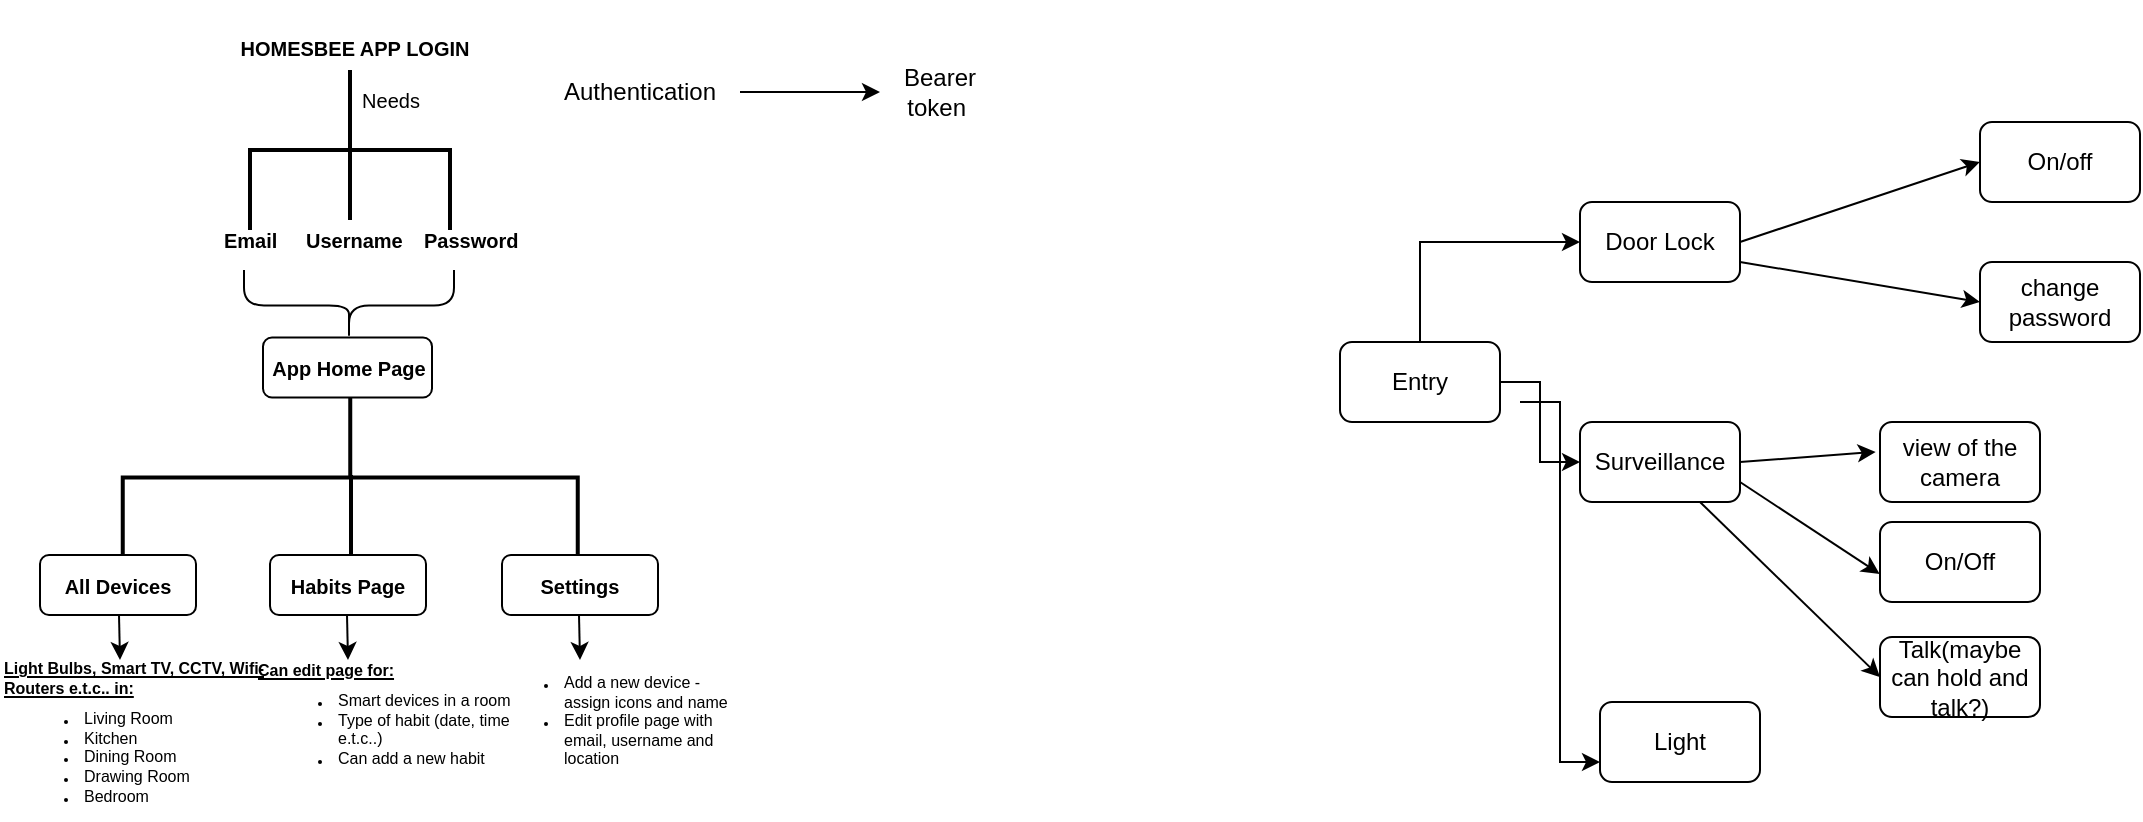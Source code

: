 <mxfile version="20.7.4" type="device" pages="6"><diagram id="3mv80EQl00sAcodZo6vH" name="Login"><mxGraphModel dx="1884" dy="477" grid="1" gridSize="10" guides="1" tooltips="1" connect="1" arrows="1" fold="1" page="1" pageScale="1" pageWidth="850" pageHeight="1100" math="0" shadow="0"><root><mxCell id="0"/><mxCell id="1" parent="0"/><mxCell id="cCjld8JplmnIxGQBMacj-6" value="Authentication" style="text;html=1;strokeColor=none;fillColor=none;align=center;verticalAlign=middle;whiteSpace=wrap;rounded=0;" parent="1" vertex="1"><mxGeometry x="-320" y="51" width="60" height="30" as="geometry"/></mxCell><mxCell id="cCjld8JplmnIxGQBMacj-7" value="Bearer token&amp;nbsp;" style="text;html=1;strokeColor=none;fillColor=none;align=center;verticalAlign=middle;whiteSpace=wrap;rounded=0;" parent="1" vertex="1"><mxGeometry x="-170" y="51" width="60" height="30" as="geometry"/></mxCell><mxCell id="cCjld8JplmnIxGQBMacj-8" value="" style="endArrow=classic;html=1;rounded=0;entryX=0;entryY=0.5;entryDx=0;entryDy=0;" parent="1" target="cCjld8JplmnIxGQBMacj-7" edge="1"><mxGeometry width="50" height="50" relative="1" as="geometry"><mxPoint x="-240" y="66" as="sourcePoint"/><mxPoint x="-80" y="91" as="targetPoint"/></mxGeometry></mxCell><mxCell id="-da7ZsFxs5v9xKD7kf1S-5" value="" style="strokeWidth=2;html=1;shape=mxgraph.flowchart.annotation_2;align=left;labelPosition=right;pointerEvents=1;rotation=90;" parent="1" vertex="1"><mxGeometry x="-478" y="145" width="86.25" height="227.5" as="geometry"/></mxCell><mxCell id="-da7ZsFxs5v9xKD7kf1S-57" value="" style="edgeStyle=orthogonalEdgeStyle;rounded=0;orthogonalLoop=1;jettySize=auto;html=1;" parent="1" source="-da7ZsFxs5v9xKD7kf1S-55" target="-da7ZsFxs5v9xKD7kf1S-56" edge="1"><mxGeometry relative="1" as="geometry"><Array as="points"><mxPoint x="100" y="141"/></Array></mxGeometry></mxCell><mxCell id="-da7ZsFxs5v9xKD7kf1S-65" value="" style="edgeStyle=orthogonalEdgeStyle;rounded=0;orthogonalLoop=1;jettySize=auto;html=1;" parent="1" source="-da7ZsFxs5v9xKD7kf1S-55" target="-da7ZsFxs5v9xKD7kf1S-64" edge="1"><mxGeometry relative="1" as="geometry"/></mxCell><mxCell id="-da7ZsFxs5v9xKD7kf1S-55" value="Entry" style="rounded=1;whiteSpace=wrap;html=1;" parent="1" vertex="1"><mxGeometry x="60" y="191" width="80" height="40" as="geometry"/></mxCell><mxCell id="-da7ZsFxs5v9xKD7kf1S-56" value="Door Lock" style="rounded=1;whiteSpace=wrap;html=1;" parent="1" vertex="1"><mxGeometry x="180" y="121" width="80" height="40" as="geometry"/></mxCell><mxCell id="-da7ZsFxs5v9xKD7kf1S-63" value="" style="rounded=0;orthogonalLoop=1;jettySize=auto;html=1;exitX=1;exitY=0.5;exitDx=0;exitDy=0;" parent="1" source="-da7ZsFxs5v9xKD7kf1S-56" edge="1"><mxGeometry relative="1" as="geometry"><mxPoint x="300" y="151.0" as="sourcePoint"/><mxPoint x="380" y="100.966" as="targetPoint"/></mxGeometry></mxCell><mxCell id="-da7ZsFxs5v9xKD7kf1S-64" value="Surveillance" style="rounded=1;whiteSpace=wrap;html=1;" parent="1" vertex="1"><mxGeometry x="180" y="231" width="80" height="40" as="geometry"/></mxCell><mxCell id="-da7ZsFxs5v9xKD7kf1S-66" value="On/off" style="rounded=1;whiteSpace=wrap;html=1;" parent="1" vertex="1"><mxGeometry x="380" y="81" width="80" height="40" as="geometry"/></mxCell><mxCell id="-da7ZsFxs5v9xKD7kf1S-73" value="change password" style="rounded=1;whiteSpace=wrap;html=1;" parent="1" vertex="1"><mxGeometry x="380" y="151" width="80" height="40" as="geometry"/></mxCell><mxCell id="-da7ZsFxs5v9xKD7kf1S-76" value="" style="rounded=0;orthogonalLoop=1;jettySize=auto;html=1;exitX=1;exitY=0.75;exitDx=0;exitDy=0;entryX=0;entryY=0.5;entryDx=0;entryDy=0;" parent="1" source="-da7ZsFxs5v9xKD7kf1S-56" target="-da7ZsFxs5v9xKD7kf1S-73" edge="1"><mxGeometry relative="1" as="geometry"><mxPoint x="260" y="197.58" as="sourcePoint"/><mxPoint x="381.52" y="204.42" as="targetPoint"/></mxGeometry></mxCell><mxCell id="-da7ZsFxs5v9xKD7kf1S-77" value="view of the camera" style="rounded=1;whiteSpace=wrap;html=1;" parent="1" vertex="1"><mxGeometry x="330" y="231" width="80" height="40" as="geometry"/></mxCell><mxCell id="-da7ZsFxs5v9xKD7kf1S-78" value="" style="rounded=0;orthogonalLoop=1;jettySize=auto;html=1;exitX=1;exitY=0.5;exitDx=0;exitDy=0;entryX=-0.027;entryY=0.374;entryDx=0;entryDy=0;entryPerimeter=0;" parent="1" source="-da7ZsFxs5v9xKD7kf1S-64" target="-da7ZsFxs5v9xKD7kf1S-77" edge="1"><mxGeometry relative="1" as="geometry"><mxPoint x="270" y="151" as="sourcePoint"/><mxPoint x="390" y="110.966" as="targetPoint"/></mxGeometry></mxCell><mxCell id="-da7ZsFxs5v9xKD7kf1S-79" value="On/Off" style="rounded=1;whiteSpace=wrap;html=1;" parent="1" vertex="1"><mxGeometry x="330" y="281" width="80" height="40" as="geometry"/></mxCell><mxCell id="-da7ZsFxs5v9xKD7kf1S-81" value="Talk(maybe can hold and talk?)" style="rounded=1;whiteSpace=wrap;html=1;" parent="1" vertex="1"><mxGeometry x="330" y="338.5" width="80" height="40" as="geometry"/></mxCell><mxCell id="-da7ZsFxs5v9xKD7kf1S-82" value="" style="rounded=0;orthogonalLoop=1;jettySize=auto;html=1;exitX=1;exitY=0.75;exitDx=0;exitDy=0;entryX=-0.002;entryY=0.649;entryDx=0;entryDy=0;entryPerimeter=0;" parent="1" source="-da7ZsFxs5v9xKD7kf1S-64" target="-da7ZsFxs5v9xKD7kf1S-79" edge="1"><mxGeometry relative="1" as="geometry"><mxPoint x="270" y="261" as="sourcePoint"/><mxPoint x="337.84" y="255.96" as="targetPoint"/></mxGeometry></mxCell><mxCell id="-da7ZsFxs5v9xKD7kf1S-84" value="" style="rounded=0;orthogonalLoop=1;jettySize=auto;html=1;exitX=0.75;exitY=1;exitDx=0;exitDy=0;entryX=0;entryY=0.5;entryDx=0;entryDy=0;" parent="1" source="-da7ZsFxs5v9xKD7kf1S-64" target="-da7ZsFxs5v9xKD7kf1S-81" edge="1"><mxGeometry relative="1" as="geometry"><mxPoint x="280" y="281" as="sourcePoint"/><mxPoint x="310" y="311" as="targetPoint"/></mxGeometry></mxCell><mxCell id="-da7ZsFxs5v9xKD7kf1S-87" value="Light" style="rounded=1;whiteSpace=wrap;html=1;" parent="1" vertex="1"><mxGeometry x="190" y="371" width="80" height="40" as="geometry"/></mxCell><mxCell id="-da7ZsFxs5v9xKD7kf1S-88" value="" style="edgeStyle=orthogonalEdgeStyle;rounded=0;orthogonalLoop=1;jettySize=auto;html=1;entryX=0;entryY=0.75;entryDx=0;entryDy=0;" parent="1" target="-da7ZsFxs5v9xKD7kf1S-87" edge="1"><mxGeometry relative="1" as="geometry"><mxPoint x="150" y="221" as="sourcePoint"/><mxPoint x="190" y="261" as="targetPoint"/><Array as="points"><mxPoint x="170" y="221"/><mxPoint x="170" y="401"/></Array></mxGeometry></mxCell><mxCell id="kBhLblVfot4ydLFPAJ-i-5" value="" style="strokeWidth=2;html=1;shape=mxgraph.flowchart.annotation_2;align=left;labelPosition=right;pointerEvents=1;rotation=90;" parent="1" vertex="1"><mxGeometry x="-475" y="45" width="80" height="100" as="geometry"/></mxCell><mxCell id="kBhLblVfot4ydLFPAJ-i-6" value="&lt;font style=&quot;font-size: 10px;&quot;&gt;HOMESBEE APP LOGIN&lt;/font&gt;" style="text;strokeColor=none;fillColor=none;html=1;fontSize=24;fontStyle=1;verticalAlign=middle;align=center;" parent="1" vertex="1"><mxGeometry x="-483" y="20" width="100" height="40" as="geometry"/></mxCell><mxCell id="kBhLblVfot4ydLFPAJ-i-8" value="&lt;font style=&quot;font-size: 10px; font-weight: normal;&quot;&gt;Needs&lt;/font&gt;" style="text;strokeColor=none;fillColor=none;html=1;fontSize=24;fontStyle=1;verticalAlign=middle;align=center;" parent="1" vertex="1"><mxGeometry x="-465" y="46" width="100" height="40" as="geometry"/></mxCell><mxCell id="kBhLblVfot4ydLFPAJ-i-9" value="&lt;div&gt;&lt;b&gt;Email&lt;/b&gt;&lt;/div&gt;" style="text;strokeColor=none;fillColor=none;html=1;whiteSpace=wrap;verticalAlign=middle;overflow=hidden;fontSize=10;" parent="1" vertex="1"><mxGeometry x="-500" y="100" width="100" height="80" as="geometry"/></mxCell><mxCell id="kBhLblVfot4ydLFPAJ-i-10" value="&lt;div&gt;&lt;b&gt;Username&lt;/b&gt;&lt;/div&gt;" style="text;strokeColor=none;fillColor=none;html=1;whiteSpace=wrap;verticalAlign=middle;overflow=hidden;fontSize=10;" parent="1" vertex="1"><mxGeometry x="-459" y="100" width="100" height="80" as="geometry"/></mxCell><mxCell id="kBhLblVfot4ydLFPAJ-i-11" value="&lt;div&gt;&lt;b&gt;Password&lt;/b&gt;&lt;/div&gt;" style="text;strokeColor=none;fillColor=none;html=1;whiteSpace=wrap;verticalAlign=middle;overflow=hidden;fontSize=10;" parent="1" vertex="1"><mxGeometry x="-400" y="100" width="100" height="80" as="geometry"/></mxCell><mxCell id="jF7kNn7K8p7Rqj5V18xn-14" value="" style="line;strokeWidth=2;direction=south;html=1;fontSize=10;" parent="1" vertex="1"><mxGeometry x="-440" y="90" width="10" height="40" as="geometry"/></mxCell><mxCell id="jF7kNn7K8p7Rqj5V18xn-16" value="" style="shape=curlyBracket;whiteSpace=wrap;html=1;rounded=1;flipH=1;labelPosition=right;verticalLabelPosition=middle;align=left;verticalAlign=middle;fontSize=10;rotation=90;" parent="1" vertex="1"><mxGeometry x="-453.25" y="120.25" width="35.5" height="105" as="geometry"/></mxCell><mxCell id="jF7kNn7K8p7Rqj5V18xn-18" value="&lt;font style=&quot;font-size: 10px;&quot;&gt;&lt;b&gt;App Home Page&lt;/b&gt;&lt;/font&gt;" style="rounded=1;whiteSpace=wrap;html=1;" parent="1" vertex="1"><mxGeometry x="-478.5" y="188.75" width="84.5" height="30" as="geometry"/></mxCell><mxCell id="jF7kNn7K8p7Rqj5V18xn-64" value="&lt;font style=&quot;font-size: 10px;&quot;&gt;&lt;b&gt;Settings&lt;/b&gt;&lt;/font&gt;" style="rounded=1;whiteSpace=wrap;html=1;" parent="1" vertex="1"><mxGeometry x="-359" y="297.5" width="78" height="30" as="geometry"/></mxCell><mxCell id="jF7kNn7K8p7Rqj5V18xn-65" value="&lt;font style=&quot;font-size: 10px;&quot;&gt;&lt;b&gt;Habits Page&lt;/b&gt;&lt;/font&gt;" style="rounded=1;whiteSpace=wrap;html=1;" parent="1" vertex="1"><mxGeometry x="-475" y="297.5" width="78" height="30" as="geometry"/></mxCell><mxCell id="jF7kNn7K8p7Rqj5V18xn-66" value="&lt;font style=&quot;font-size: 10px;&quot;&gt;&lt;b&gt;All Devices&lt;/b&gt;&lt;/font&gt;" style="rounded=1;whiteSpace=wrap;html=1;" parent="1" vertex="1"><mxGeometry x="-590" y="297.5" width="78" height="30" as="geometry"/></mxCell><mxCell id="jF7kNn7K8p7Rqj5V18xn-67" value="" style="line;strokeWidth=2;direction=south;html=1;fontSize=10;" parent="1" vertex="1"><mxGeometry x="-439.5" y="257.5" width="10" height="40" as="geometry"/></mxCell><mxCell id="jF7kNn7K8p7Rqj5V18xn-81" value="" style="endArrow=classic;html=1;rounded=0;fontSize=10;" parent="1" edge="1"><mxGeometry width="50" height="50" relative="1" as="geometry"><mxPoint x="-550.5" y="327.5" as="sourcePoint"/><mxPoint x="-550" y="350" as="targetPoint"/></mxGeometry></mxCell><mxCell id="jF7kNn7K8p7Rqj5V18xn-97" value="&lt;div&gt;&lt;b&gt;&lt;u&gt;&lt;font style=&quot;font-size: 8px;&quot;&gt;Light Bulbs, Smart TV, CCTV, Wifi-Routers e.t.c.. in:&lt;/font&gt;&lt;/u&gt;&lt;/b&gt;&lt;/div&gt;&lt;ul&gt;&lt;li&gt;&lt;font style=&quot;font-size: 8px;&quot;&gt;Living Room&lt;/font&gt;&lt;/li&gt;&lt;li&gt;&lt;font style=&quot;font-size: 8px;&quot;&gt;Kitchen&lt;/font&gt;&lt;/li&gt;&lt;li&gt;&lt;span style=&quot;font-size: 8px;&quot;&gt;Dining Room&lt;/span&gt;&lt;/li&gt;&lt;li&gt;&lt;span style=&quot;font-size: 8px;&quot;&gt;Drawing Room&lt;/span&gt;&lt;/li&gt;&lt;li&gt;&lt;font style=&quot;font-size: 8px;&quot;&gt;Bedroom&lt;/font&gt;&lt;/li&gt;&lt;/ul&gt;" style="text;strokeColor=none;fillColor=none;html=1;whiteSpace=wrap;verticalAlign=middle;overflow=hidden;fontSize=6;" parent="1" vertex="1"><mxGeometry x="-610" y="347.5" width="132" height="82.5" as="geometry"/></mxCell><mxCell id="jF7kNn7K8p7Rqj5V18xn-98" value="&lt;div&gt;&lt;br&gt;&lt;/div&gt;&lt;ul&gt;&lt;li&gt;&lt;span style=&quot;font-size: 8px;&quot;&gt;Add a new device - assign icons and name&lt;/span&gt;&lt;/li&gt;&lt;li&gt;&lt;span style=&quot;font-size: 8px;&quot;&gt;Edit profile page with email, username and location&lt;/span&gt;&lt;/li&gt;&lt;/ul&gt;" style="text;strokeColor=none;fillColor=none;html=1;whiteSpace=wrap;verticalAlign=middle;overflow=hidden;fontSize=6;" parent="1" vertex="1"><mxGeometry x="-370" y="335.5" width="132" height="82.5" as="geometry"/></mxCell><mxCell id="jF7kNn7K8p7Rqj5V18xn-99" value="&lt;div&gt;&lt;b&gt;&lt;u&gt;&lt;font style=&quot;font-size: 8px;&quot;&gt;Can edit page for:&lt;/font&gt;&lt;/u&gt;&lt;/b&gt;&lt;/div&gt;&lt;ul&gt;&lt;li&gt;&lt;span style=&quot;font-size: 8px;&quot;&gt;Smart devices in a room&lt;/span&gt;&lt;/li&gt;&lt;li&gt;&lt;span style=&quot;font-size: 8px;&quot;&gt;Type of habit (date, time e.t.c..)&lt;/span&gt;&lt;/li&gt;&lt;li&gt;&lt;span style=&quot;font-size: 8px;&quot;&gt;Can add a new habit&lt;/span&gt;&lt;/li&gt;&lt;/ul&gt;" style="text;strokeColor=none;fillColor=none;html=1;whiteSpace=wrap;verticalAlign=middle;overflow=hidden;fontSize=6;" parent="1" vertex="1"><mxGeometry x="-483" y="338.5" width="132" height="82.5" as="geometry"/></mxCell><mxCell id="jF7kNn7K8p7Rqj5V18xn-100" value="" style="endArrow=classic;html=1;rounded=0;fontSize=10;" parent="1" edge="1"><mxGeometry width="50" height="50" relative="1" as="geometry"><mxPoint x="-436.5" y="327.5" as="sourcePoint"/><mxPoint x="-436" y="350" as="targetPoint"/></mxGeometry></mxCell><mxCell id="jF7kNn7K8p7Rqj5V18xn-101" value="" style="endArrow=classic;html=1;rounded=0;fontSize=10;" parent="1" edge="1"><mxGeometry width="50" height="50" relative="1" as="geometry"><mxPoint x="-320.5" y="327.5" as="sourcePoint"/><mxPoint x="-320" y="350" as="targetPoint"/></mxGeometry></mxCell></root></mxGraphModel></diagram><diagram id="46CBL1KGmb8bE6vD-dWs" name="Register"><mxGraphModel dx="1034" dy="477" grid="1" gridSize="10" guides="1" tooltips="1" connect="1" arrows="1" fold="1" page="1" pageScale="1" pageWidth="850" pageHeight="1100" math="0" shadow="0"><root><mxCell id="0"/><mxCell id="1" parent="0"/><mxCell id="TM9Xux-Un_ZOhi_QmP9v-1" value="Register" style="rounded=1;whiteSpace=wrap;html=1;" parent="1" vertex="1"><mxGeometry x="120" y="110" width="120" height="60" as="geometry"/></mxCell><mxCell id="TM9Xux-Un_ZOhi_QmP9v-2" value="" style="endArrow=classic;html=1;rounded=0;exitX=1;exitY=0.5;exitDx=0;exitDy=0;" parent="1" source="TM9Xux-Un_ZOhi_QmP9v-1" edge="1"><mxGeometry width="50" height="50" relative="1" as="geometry"><mxPoint x="380" y="260" as="sourcePoint"/><mxPoint x="360" y="140" as="targetPoint"/></mxGeometry></mxCell><mxCell id="TM9Xux-Un_ZOhi_QmP9v-3" value="Update User collections" style="rounded=1;whiteSpace=wrap;html=1;" parent="1" vertex="1"><mxGeometry x="365" y="110" width="120" height="60" as="geometry"/></mxCell><mxCell id="TM9Xux-Un_ZOhi_QmP9v-4" value="" style="endArrow=classic;html=1;rounded=0;exitX=0.5;exitY=1;exitDx=0;exitDy=0;" parent="1" source="TM9Xux-Un_ZOhi_QmP9v-3" edge="1"><mxGeometry width="50" height="50" relative="1" as="geometry"><mxPoint x="380" y="250" as="sourcePoint"/><mxPoint x="425" y="240" as="targetPoint"/></mxGeometry></mxCell><mxCell id="TM9Xux-Un_ZOhi_QmP9v-5" value="Username,UserID,&lt;br&gt;password (Encrypt using md5)" style="rounded=1;whiteSpace=wrap;html=1;" parent="1" vertex="1"><mxGeometry x="365" y="240" width="120" height="60" as="geometry"/></mxCell><mxCell id="TM9Xux-Un_ZOhi_QmP9v-6" value="" style="endArrow=classic;startArrow=classic;html=1;rounded=0;exitX=1;exitY=0.5;exitDx=0;exitDy=0;entryX=0;entryY=0.5;entryDx=0;entryDy=0;" parent="1" source="TM9Xux-Un_ZOhi_QmP9v-5" target="TM9Xux-Un_ZOhi_QmP9v-7" edge="1"><mxGeometry width="50" height="50" relative="1" as="geometry"><mxPoint x="380" y="230" as="sourcePoint"/><mxPoint x="640" y="270" as="targetPoint"/><Array as="points"><mxPoint x="590" y="270"/></Array></mxGeometry></mxCell><mxCell id="TM9Xux-Un_ZOhi_QmP9v-7" value="Item collection:&lt;br&gt;Device&amp;nbsp;&lt;br&gt;Settings etc." style="rounded=1;whiteSpace=wrap;html=1;" parent="1" vertex="1"><mxGeometry x="600" y="240" width="120" height="60" as="geometry"/></mxCell></root></mxGraphModel></diagram><diagram id="nyY_WeVpH4GF13adLd8i" name="Add Device "><mxGraphModel dx="1034" dy="477" grid="1" gridSize="10" guides="1" tooltips="1" connect="1" arrows="1" fold="1" page="1" pageScale="1" pageWidth="850" pageHeight="1100" math="0" shadow="0"><root><mxCell id="0"/><mxCell id="1" parent="0"/><mxCell id="8jBYcOZh3GjobV9x6i11-1" value="" style="rounded=1;whiteSpace=wrap;html=1;" parent="1" vertex="1"><mxGeometry x="130" y="60" width="120" height="60" as="geometry"/></mxCell><mxCell id="8jBYcOZh3GjobV9x6i11-2" value="" style="endArrow=classic;startArrow=classic;html=1;rounded=0;exitX=1;exitY=0.5;exitDx=0;exitDy=0;" parent="1" source="8jBYcOZh3GjobV9x6i11-1" edge="1"><mxGeometry width="50" height="50" relative="1" as="geometry"><mxPoint x="380" y="260" as="sourcePoint"/><mxPoint x="360" y="90" as="targetPoint"/></mxGeometry></mxCell><mxCell id="8jBYcOZh3GjobV9x6i11-3" value="&lt;b&gt;Modify Device In List&lt;/b&gt;" style="rounded=1;whiteSpace=wrap;html=1;" parent="1" vertex="1"><mxGeometry x="360" y="60" width="130" height="60" as="geometry"/></mxCell><mxCell id="8jBYcOZh3GjobV9x6i11-4" value="&lt;font style=&quot;font-size: 10px;&quot;&gt;&lt;b&gt;&lt;u&gt;Append:&lt;/u&gt;&lt;/b&gt;&lt;br&gt;1. Device ID&lt;br&gt;2. Device Name&amp;nbsp;&lt;/font&gt;" style="rounded=1;whiteSpace=wrap;html=1;" parent="1" vertex="1"><mxGeometry x="285" y="239" width="90" height="41" as="geometry"/></mxCell><mxCell id="KI50vX7O8-PqEEduqgyg-1" value="&lt;ul&gt;&lt;li&gt;Username&lt;/li&gt;&lt;li&gt;Password&lt;/li&gt;&lt;li&gt;Email&lt;/li&gt;&lt;li&gt;Location&lt;/li&gt;&lt;/ul&gt;" style="text;strokeColor=none;fillColor=none;html=1;whiteSpace=wrap;verticalAlign=middle;overflow=hidden;" vertex="1" parent="1"><mxGeometry x="130" y="48" width="100" height="80" as="geometry"/></mxCell><mxCell id="tdTJQ66IohtOgIP1DF1Q-1" value="&lt;font style=&quot;&quot;&gt;&lt;font style=&quot;font-size: 12px;&quot;&gt;App Login&lt;/font&gt;&lt;br&gt;&lt;/font&gt;" style="text;strokeColor=none;fillColor=none;html=1;fontSize=24;fontStyle=1;verticalAlign=middle;align=center;" vertex="1" parent="1"><mxGeometry x="16" y="63" width="70" height="40" as="geometry"/></mxCell><mxCell id="tdTJQ66IohtOgIP1DF1Q-4" value="" style="shape=flexArrow;endArrow=classic;html=1;rounded=0;fontSize=12;" edge="1" parent="1"><mxGeometry width="50" height="50" relative="1" as="geometry"><mxPoint x="93" y="89" as="sourcePoint"/><mxPoint x="123" y="89" as="targetPoint"/></mxGeometry></mxCell><mxCell id="MUOtgEjRd0gHPra5MD1C-1" value="" style="strokeWidth=2;html=1;shape=mxgraph.flowchart.annotation_2;align=left;labelPosition=right;pointerEvents=1;fontSize=12;rotation=90;" vertex="1" parent="1"><mxGeometry x="402" y="48" width="50" height="191" as="geometry"/></mxCell><mxCell id="MUOtgEjRd0gHPra5MD1C-2" value="Add Device" style="rounded=1;whiteSpace=wrap;html=1;" vertex="1" parent="1"><mxGeometry x="300" y="170" width="60" height="30" as="geometry"/></mxCell><mxCell id="MUOtgEjRd0gHPra5MD1C-4" value="Delete Device" style="rounded=1;whiteSpace=wrap;html=1;" vertex="1" parent="1"><mxGeometry x="492" y="170" width="60" height="30" as="geometry"/></mxCell><mxCell id="MUOtgEjRd0gHPra5MD1C-10" value="Edit Location" style="rounded=1;whiteSpace=wrap;html=1;" vertex="1" parent="1"><mxGeometry x="398" y="170" width="60" height="30" as="geometry"/></mxCell><mxCell id="MUOtgEjRd0gHPra5MD1C-12" value="" style="line;strokeWidth=2;direction=south;html=1;fontSize=12;" vertex="1" parent="1"><mxGeometry x="422" y="141" width="10" height="29" as="geometry"/></mxCell><mxCell id="MUOtgEjRd0gHPra5MD1C-13" value="&lt;font style=&quot;font-size: 10px;&quot;&gt;&lt;b&gt;&lt;u&gt;Append:&lt;/u&gt;&lt;/b&gt;&lt;br&gt;1. Device ID&lt;br&gt;2. Device Name&amp;nbsp;&lt;/font&gt;" style="rounded=1;whiteSpace=wrap;html=1;" vertex="1" parent="1"><mxGeometry x="383" y="240" width="90" height="40" as="geometry"/></mxCell><mxCell id="MUOtgEjRd0gHPra5MD1C-14" value="&lt;font style=&quot;font-size: 10px;&quot;&gt;&lt;b&gt;&lt;u&gt;Pop:&lt;/u&gt;&lt;/b&gt;&lt;br&gt;1. Device ID&lt;br&gt;2. Device Name&amp;nbsp;&lt;/font&gt;" style="rounded=1;whiteSpace=wrap;html=1;" vertex="1" parent="1"><mxGeometry x="480" y="240" width="90" height="40" as="geometry"/></mxCell><mxCell id="MUOtgEjRd0gHPra5MD1C-16" value="" style="endArrow=classic;html=1;rounded=0;fontSize=10;" edge="1" parent="1"><mxGeometry width="50" height="50" relative="1" as="geometry"><mxPoint x="329.5" y="200" as="sourcePoint"/><mxPoint x="329.5" y="240" as="targetPoint"/></mxGeometry></mxCell><mxCell id="MUOtgEjRd0gHPra5MD1C-18" value="" style="endArrow=classic;html=1;rounded=0;fontSize=10;" edge="1" parent="1"><mxGeometry width="50" height="50" relative="1" as="geometry"><mxPoint x="521.5" y="200" as="sourcePoint"/><mxPoint x="521.5" y="240" as="targetPoint"/></mxGeometry></mxCell><mxCell id="MUOtgEjRd0gHPra5MD1C-19" value="" style="endArrow=classic;html=1;rounded=0;fontSize=10;" edge="1" parent="1"><mxGeometry x="-1" y="61" width="50" height="50" relative="1" as="geometry"><mxPoint x="426.5" y="200" as="sourcePoint"/><mxPoint x="426.5" y="240" as="targetPoint"/><mxPoint as="offset"/></mxGeometry></mxCell></root></mxGraphModel></diagram><diagram id="akD-Y975QcjvEcz7ujyq" name="Collection"><mxGraphModel dx="1034" dy="477" grid="1" gridSize="10" guides="1" tooltips="1" connect="1" arrows="1" fold="1" page="1" pageScale="1" pageWidth="850" pageHeight="1100" math="0" shadow="0"><root><mxCell id="0"/><mxCell id="1" parent="0"/><mxCell id="2pjyIbT8KxQsNtEH28X0-1" value="Username" style="rounded=1;whiteSpace=wrap;html=1;" parent="1" vertex="1"><mxGeometry x="80" y="120" width="120" height="60" as="geometry"/></mxCell><mxCell id="2pjyIbT8KxQsNtEH28X0-2" value="" style="endArrow=classic;html=1;rounded=0;exitX=1;exitY=0.5;exitDx=0;exitDy=0;entryX=0;entryY=0.5;entryDx=0;entryDy=0;" parent="1" source="2pjyIbT8KxQsNtEH28X0-1" target="2pjyIbT8KxQsNtEH28X0-3" edge="1"><mxGeometry width="50" height="50" relative="1" as="geometry"><mxPoint x="380" y="270" as="sourcePoint"/><mxPoint x="280" y="150" as="targetPoint"/></mxGeometry></mxCell><mxCell id="2pjyIbT8KxQsNtEH28X0-3" value="Password" style="rounded=1;whiteSpace=wrap;html=1;" parent="1" vertex="1"><mxGeometry x="260" y="120" width="120" height="60" as="geometry"/></mxCell><mxCell id="2pjyIbT8KxQsNtEH28X0-4" value="" style="endArrow=classic;html=1;rounded=0;exitX=1;exitY=0.5;exitDx=0;exitDy=0;" parent="1" source="2pjyIbT8KxQsNtEH28X0-3" edge="1"><mxGeometry width="50" height="50" relative="1" as="geometry"><mxPoint x="380" y="270" as="sourcePoint"/><mxPoint x="480" y="150" as="targetPoint"/></mxGeometry></mxCell><mxCell id="2pjyIbT8KxQsNtEH28X0-5" value="Bearer token" style="rounded=1;whiteSpace=wrap;html=1;" parent="1" vertex="1"><mxGeometry x="480" y="120" width="120" height="60" as="geometry"/></mxCell><mxCell id="2pjyIbT8KxQsNtEH28X0-6" value="Bearer token" style="rounded=1;whiteSpace=wrap;html=1;" parent="1" vertex="1"><mxGeometry x="80" y="240" width="120" height="60" as="geometry"/></mxCell><mxCell id="2pjyIbT8KxQsNtEH28X0-7" value="Username" style="rounded=1;whiteSpace=wrap;html=1;" parent="1" vertex="1"><mxGeometry x="260" y="240" width="120" height="60" as="geometry"/></mxCell><mxCell id="2pjyIbT8KxQsNtEH28X0-8" value="" style="endArrow=classic;startArrow=classic;html=1;rounded=0;exitX=1;exitY=0.5;exitDx=0;exitDy=0;entryX=0;entryY=0.5;entryDx=0;entryDy=0;" parent="1" source="2pjyIbT8KxQsNtEH28X0-6" target="2pjyIbT8KxQsNtEH28X0-7" edge="1"><mxGeometry width="50" height="50" relative="1" as="geometry"><mxPoint x="380" y="270" as="sourcePoint"/><mxPoint x="430" y="220" as="targetPoint"/></mxGeometry></mxCell><mxCell id="2pjyIbT8KxQsNtEH28X0-9" value="" style="endArrow=classic;startArrow=classic;html=1;rounded=0;" parent="1" target="2pjyIbT8KxQsNtEH28X0-10" edge="1"><mxGeometry width="50" height="50" relative="1" as="geometry"><mxPoint x="380" y="270" as="sourcePoint"/><mxPoint x="430" y="220" as="targetPoint"/></mxGeometry></mxCell><mxCell id="2pjyIbT8KxQsNtEH28X0-10" value="Device collection" style="rounded=1;whiteSpace=wrap;html=1;" parent="1" vertex="1"><mxGeometry x="470" y="240" width="120" height="60" as="geometry"/></mxCell><mxCell id="2pjyIbT8KxQsNtEH28X0-11" value="Device collection" style="rounded=1;whiteSpace=wrap;html=1;" parent="1" vertex="1"><mxGeometry x="80" y="340" width="120" height="60" as="geometry"/></mxCell><mxCell id="2pjyIbT8KxQsNtEH28X0-12" value="" style="endArrow=classic;startArrow=classic;html=1;rounded=0;exitX=1;exitY=0.5;exitDx=0;exitDy=0;" parent="1" source="2pjyIbT8KxQsNtEH28X0-11" target="2pjyIbT8KxQsNtEH28X0-13" edge="1"><mxGeometry width="50" height="50" relative="1" as="geometry"><mxPoint x="380" y="370" as="sourcePoint"/><mxPoint x="430" y="320" as="targetPoint"/></mxGeometry></mxCell><mxCell id="2pjyIbT8KxQsNtEH28X0-13" value="Device name and ID" style="rounded=1;whiteSpace=wrap;html=1;" parent="1" vertex="1"><mxGeometry x="260" y="340" width="120" height="60" as="geometry"/></mxCell><mxCell id="2pjyIbT8KxQsNtEH28X0-14" value="" style="endArrow=classic;html=1;rounded=0;" parent="1" target="2pjyIbT8KxQsNtEH28X0-15" edge="1"><mxGeometry width="50" height="50" relative="1" as="geometry"><mxPoint x="380" y="370" as="sourcePoint"/><mxPoint x="430" y="320" as="targetPoint"/></mxGeometry></mxCell><mxCell id="2pjyIbT8KxQsNtEH28X0-15" value="Location of device,&lt;br&gt;State,&lt;br&gt;Available actions" style="rounded=1;whiteSpace=wrap;html=1;" parent="1" vertex="1"><mxGeometry x="470" y="340" width="120" height="60" as="geometry"/></mxCell><mxCell id="GAQ_LjrcV_BIDMTjR8Hh-1" value="JWT or Oauth" style="text;html=1;strokeColor=none;fillColor=none;align=center;verticalAlign=middle;whiteSpace=wrap;rounded=0;" parent="1" vertex="1"><mxGeometry x="395" y="100" width="75" height="30" as="geometry"/></mxCell><mxCell id="GAQ_LjrcV_BIDMTjR8Hh-3" value="Available action&lt;br&gt;[List]" style="rounded=1;whiteSpace=wrap;html=1;" parent="1" vertex="1"><mxGeometry x="80" y="430" width="120" height="60" as="geometry"/></mxCell><mxCell id="GAQ_LjrcV_BIDMTjR8Hh-4" value="" style="endArrow=classic;startArrow=classic;html=1;rounded=0;exitX=1;exitY=0.5;exitDx=0;exitDy=0;" parent="1" source="GAQ_LjrcV_BIDMTjR8Hh-3" target="GAQ_LjrcV_BIDMTjR8Hh-5" edge="1"><mxGeometry width="50" height="50" relative="1" as="geometry"><mxPoint x="380" y="340" as="sourcePoint"/><mxPoint x="430" y="290" as="targetPoint"/></mxGeometry></mxCell><mxCell id="GAQ_LjrcV_BIDMTjR8Hh-5" value="Selected and called" style="rounded=1;whiteSpace=wrap;html=1;" parent="1" vertex="1"><mxGeometry x="260" y="430" width="120" height="60" as="geometry"/></mxCell><mxCell id="GAQ_LjrcV_BIDMTjR8Hh-6" value="" style="endArrow=classic;startArrow=classic;html=1;rounded=0;exitX=1;exitY=0.5;exitDx=0;exitDy=0;" parent="1" source="GAQ_LjrcV_BIDMTjR8Hh-5" target="GAQ_LjrcV_BIDMTjR8Hh-7" edge="1"><mxGeometry width="50" height="50" relative="1" as="geometry"><mxPoint x="380" y="340" as="sourcePoint"/><mxPoint x="430" y="290" as="targetPoint"/></mxGeometry></mxCell><mxCell id="GAQ_LjrcV_BIDMTjR8Hh-7" value="Endpoints" style="rounded=1;whiteSpace=wrap;html=1;" parent="1" vertex="1"><mxGeometry x="470" y="430" width="120" height="60" as="geometry"/></mxCell></root></mxGraphModel></diagram><diagram id="ChR0Nd8SmlKiyvrVLm8E" name="API we need to open"><mxGraphModel dx="1034" dy="477" grid="1" gridSize="10" guides="1" tooltips="1" connect="1" arrows="1" fold="1" page="1" pageScale="1" pageWidth="850" pageHeight="1100" math="0" shadow="0"><root><mxCell id="0"/><mxCell id="1" parent="0"/><mxCell id="IYw5BsCY43FrLDddp7hg-1" value="Device actions" style="rounded=1;whiteSpace=wrap;html=1;" parent="1" vertex="1"><mxGeometry x="60" y="80" width="120" height="60" as="geometry"/></mxCell><mxCell id="OcUJezBqPC4E3RwH8RWs-1" value="" style="endArrow=classic;startArrow=classic;html=1;rounded=0;exitX=1;exitY=0.5;exitDx=0;exitDy=0;" parent="1" source="IYw5BsCY43FrLDddp7hg-1" target="OcUJezBqPC4E3RwH8RWs-2" edge="1"><mxGeometry width="50" height="50" relative="1" as="geometry"><mxPoint x="380" y="270" as="sourcePoint"/><mxPoint x="430" y="220" as="targetPoint"/></mxGeometry></mxCell><mxCell id="OcUJezBqPC4E3RwH8RWs-2" value="Swtiches" style="rounded=1;whiteSpace=wrap;html=1;" parent="1" vertex="1"><mxGeometry x="270" y="80" width="120" height="60" as="geometry"/></mxCell><mxCell id="OcUJezBqPC4E3RwH8RWs-3" value="" style="endArrow=classic;startArrow=classic;html=1;rounded=0;exitX=0.5;exitY=1;exitDx=0;exitDy=0;" parent="1" source="OcUJezBqPC4E3RwH8RWs-2" target="OcUJezBqPC4E3RwH8RWs-4" edge="1"><mxGeometry width="50" height="50" relative="1" as="geometry"><mxPoint x="380" y="270" as="sourcePoint"/><mxPoint x="330" y="210" as="targetPoint"/></mxGeometry></mxCell><mxCell id="OcUJezBqPC4E3RwH8RWs-4" value="On/Off" style="rounded=1;whiteSpace=wrap;html=1;" parent="1" vertex="1"><mxGeometry x="270" y="180" width="120" height="60" as="geometry"/></mxCell><mxCell id="OcUJezBqPC4E3RwH8RWs-5" value="" style="endArrow=classic;startArrow=classic;html=1;rounded=0;entryX=0.5;entryY=1;entryDx=0;entryDy=0;" parent="1" target="IYw5BsCY43FrLDddp7hg-1" edge="1"><mxGeometry width="50" height="50" relative="1" as="geometry"><mxPoint x="120" y="200" as="sourcePoint"/><mxPoint x="430" y="220" as="targetPoint"/></mxGeometry></mxCell><mxCell id="OcUJezBqPC4E3RwH8RWs-6" value="Other devices etc. aircon etc." style="rounded=1;whiteSpace=wrap;html=1;" parent="1" vertex="1"><mxGeometry x="60" y="200" width="120" height="60" as="geometry"/></mxCell><mxCell id="OcUJezBqPC4E3RwH8RWs-7" value="" style="endArrow=classic;startArrow=classic;html=1;rounded=0;exitX=0.5;exitY=1;exitDx=0;exitDy=0;" parent="1" source="OcUJezBqPC4E3RwH8RWs-6" target="OcUJezBqPC4E3RwH8RWs-8" edge="1"><mxGeometry width="50" height="50" relative="1" as="geometry"><mxPoint x="380" y="270" as="sourcePoint"/><mxPoint x="430" y="220" as="targetPoint"/></mxGeometry></mxCell><mxCell id="OcUJezBqPC4E3RwH8RWs-8" value="They have their own endpoints" style="rounded=1;whiteSpace=wrap;html=1;" parent="1" vertex="1"><mxGeometry x="60" y="320" width="120" height="60" as="geometry"/></mxCell><mxCell id="OcUJezBqPC4E3RwH8RWs-9" value="" style="endArrow=classic;startArrow=classic;html=1;rounded=0;exitX=0.5;exitY=1;exitDx=0;exitDy=0;" parent="1" source="OcUJezBqPC4E3RwH8RWs-6" target="OcUJezBqPC4E3RwH8RWs-10" edge="1"><mxGeometry width="50" height="50" relative="1" as="geometry"><mxPoint x="380" y="260" as="sourcePoint"/><mxPoint x="290" y="320" as="targetPoint"/></mxGeometry></mxCell><mxCell id="OcUJezBqPC4E3RwH8RWs-10" value="Adapter to suit our software" style="rounded=1;whiteSpace=wrap;html=1;" parent="1" vertex="1"><mxGeometry x="210" y="320" width="120" height="60" as="geometry"/></mxCell><mxCell id="OcUJezBqPC4E3RwH8RWs-11" value="" style="endArrow=classic;startArrow=classic;html=1;rounded=0;exitX=1;exitY=0.5;exitDx=0;exitDy=0;" parent="1" source="OcUJezBqPC4E3RwH8RWs-10" target="OcUJezBqPC4E3RwH8RWs-12" edge="1"><mxGeometry width="50" height="50" relative="1" as="geometry"><mxPoint x="380" y="350" as="sourcePoint"/><mxPoint x="430" y="300" as="targetPoint"/></mxGeometry></mxCell><mxCell id="OcUJezBqPC4E3RwH8RWs-12" value="Local API&amp;nbsp;" style="rounded=1;whiteSpace=wrap;html=1;" parent="1" vertex="1"><mxGeometry x="380" y="320" width="120" height="60" as="geometry"/></mxCell><mxCell id="OcUJezBqPC4E3RwH8RWs-14" value="" style="curved=1;endArrow=classic;html=1;rounded=0;exitX=0.5;exitY=1;exitDx=0;exitDy=0;entryX=0.5;entryY=1;entryDx=0;entryDy=0;" parent="1" source="OcUJezBqPC4E3RwH8RWs-8" target="OcUJezBqPC4E3RwH8RWs-12" edge="1"><mxGeometry width="50" height="50" relative="1" as="geometry"><mxPoint x="380" y="400" as="sourcePoint"/><mxPoint x="430" y="350" as="targetPoint"/><Array as="points"><mxPoint x="360" y="510"/><mxPoint x="380" y="480"/><mxPoint x="400" y="510"/><mxPoint x="380" y="350"/><mxPoint x="410" y="510"/><mxPoint x="420" y="450"/><mxPoint x="430" y="430"/></Array></mxGeometry></mxCell><mxCell id="qblfRbJyVLZ0Xvefr0Hz-1" value="" style="endArrow=classic;html=1;rounded=0;exitX=1;exitY=0.5;exitDx=0;exitDy=0;entryX=0;entryY=0.5;entryDx=0;entryDy=0;" parent="1" source="OcUJezBqPC4E3RwH8RWs-12" target="qblfRbJyVLZ0Xvefr0Hz-2" edge="1"><mxGeometry width="50" height="50" relative="1" as="geometry"><mxPoint x="380" y="300" as="sourcePoint"/><mxPoint x="600" y="120" as="targetPoint"/></mxGeometry></mxCell><mxCell id="qblfRbJyVLZ0Xvefr0Hz-2" value="On/Off endpoints" style="rounded=1;whiteSpace=wrap;html=1;" parent="1" vertex="1"><mxGeometry x="620" y="320" width="120" height="60" as="geometry"/></mxCell></root></mxGraphModel></diagram><diagram id="gDof-ZAbiZ6gva9TlWJu" name="Firebase interaction"><mxGraphModel dx="1034" dy="1577" grid="1" gridSize="10" guides="1" tooltips="1" connect="1" arrows="1" fold="1" page="1" pageScale="1" pageWidth="850" pageHeight="1100" math="0" shadow="0"><root><mxCell id="0"/><mxCell id="1" parent="0"/><mxCell id="204vRo3_4DbUuGoBxTT5-1" value="Local server" style="rounded=1;whiteSpace=wrap;html=1;" parent="1" vertex="1"><mxGeometry x="700" y="-430" width="120" height="60" as="geometry"/></mxCell><mxCell id="204vRo3_4DbUuGoBxTT5-2" value="Webapp&amp;nbsp;" style="rounded=1;whiteSpace=wrap;html=1;" parent="1" vertex="1"><mxGeometry x="510" y="-430" width="120" height="60" as="geometry"/></mxCell><mxCell id="204vRo3_4DbUuGoBxTT5-3" value="Devices" style="rounded=1;whiteSpace=wrap;html=1;" parent="1" vertex="1"><mxGeometry x="700" y="-260" width="120" height="60" as="geometry"/></mxCell><mxCell id="204vRo3_4DbUuGoBxTT5-4" value="" style="endArrow=classic;startArrow=classic;html=1;rounded=0;exitX=0.5;exitY=0;exitDx=0;exitDy=0;" parent="1" source="204vRo3_4DbUuGoBxTT5-3" target="204vRo3_4DbUuGoBxTT5-1" edge="1"><mxGeometry width="50" height="50" relative="1" as="geometry"><mxPoint x="720" y="-290" as="sourcePoint"/><mxPoint x="770" y="-340" as="targetPoint"/></mxGeometry></mxCell><mxCell id="204vRo3_4DbUuGoBxTT5-5" value="Local API&amp;nbsp;" style="text;html=1;strokeColor=none;fillColor=none;align=center;verticalAlign=middle;whiteSpace=wrap;rounded=0;" parent="1" vertex="1"><mxGeometry x="690" y="-330" width="60" height="30" as="geometry"/></mxCell><mxCell id="204vRo3_4DbUuGoBxTT5-6" value="" style="endArrow=classic;startArrow=classic;html=1;rounded=0;exitX=1;exitY=0.5;exitDx=0;exitDy=0;" parent="1" source="204vRo3_4DbUuGoBxTT5-2" target="204vRo3_4DbUuGoBxTT5-1" edge="1"><mxGeometry width="50" height="50" relative="1" as="geometry"><mxPoint x="720" y="-290" as="sourcePoint"/><mxPoint x="770" y="-340" as="targetPoint"/></mxGeometry></mxCell><mxCell id="204vRo3_4DbUuGoBxTT5-7" value="SSH and execute command" style="text;html=1;strokeColor=none;fillColor=none;align=center;verticalAlign=middle;whiteSpace=wrap;rounded=0;" parent="1" vertex="1"><mxGeometry x="640" y="-470" width="60" height="30" as="geometry"/></mxCell><mxCell id="204vRo3_4DbUuGoBxTT5-8" value="https://phoenixnap.com/kb/ssh-to-connect-to-remote-server-linux-or-windows" style="text;html=1;strokeColor=none;fillColor=none;align=center;verticalAlign=middle;whiteSpace=wrap;rounded=0;" parent="1" vertex="1"><mxGeometry x="640" y="-540" width="70" height="30" as="geometry"/></mxCell><mxCell id="BaNKo39Ks9gUEnszyxeB-1" value="All Devices" style="rounded=1;whiteSpace=wrap;html=1;" vertex="1" parent="1"><mxGeometry x="50" y="-360" width="120" height="60" as="geometry"/></mxCell><mxCell id="BaNKo39Ks9gUEnszyxeB-2" value="" style="endArrow=classic;startArrow=classic;html=1;rounded=0;exitX=0.5;exitY=0;exitDx=0;exitDy=0;" edge="1" parent="1"><mxGeometry width="50" height="50" relative="1" as="geometry"><mxPoint x="109.5" y="-366" as="sourcePoint"/><mxPoint x="200" y="-486" as="targetPoint"/></mxGeometry></mxCell><mxCell id="BaNKo39Ks9gUEnszyxeB-3" value="&lt;b&gt;FIREBASE&lt;/b&gt;" style="ellipse;shape=cloud;whiteSpace=wrap;html=1;" vertex="1" parent="1"><mxGeometry x="163" y="-550" width="120" height="80" as="geometry"/></mxCell><UserObject label="Sensor Data Gathered (*)" placeholders="1" id="BaNKo39Ks9gUEnszyxeB-5"><mxCell style="text;html=1;strokeColor=none;fillColor=none;align=center;verticalAlign=middle;whiteSpace=wrap;overflow=hidden;" vertex="1" parent="1"><mxGeometry x="9" y="-453" width="160" height="20" as="geometry"/></mxCell></UserObject><mxCell id="BaNKo39Ks9gUEnszyxeB-7" value="HomesBee App" style="rounded=1;whiteSpace=wrap;html=1;" vertex="1" parent="1"><mxGeometry x="240" y="-360" width="120" height="60" as="geometry"/></mxCell><mxCell id="BaNKo39Ks9gUEnszyxeB-8" value="" style="endArrow=classic;startArrow=classic;html=1;rounded=0;exitX=0.5;exitY=0;exitDx=0;exitDy=0;entryX=0.669;entryY=0.892;entryDx=0;entryDy=0;entryPerimeter=0;" edge="1" parent="1" target="BaNKo39Ks9gUEnszyxeB-3"><mxGeometry width="50" height="50" relative="1" as="geometry"><mxPoint x="299.5" y="-360" as="sourcePoint"/><mxPoint x="390" y="-480" as="targetPoint"/></mxGeometry></mxCell><UserObject label="Feeds In Data From Server" placeholders="1" id="BaNKo39Ks9gUEnszyxeB-9"><mxCell style="text;html=1;strokeColor=none;fillColor=none;align=center;verticalAlign=middle;whiteSpace=wrap;overflow=hidden;" vertex="1" parent="1"><mxGeometry x="265" y="-440" width="160" height="20" as="geometry"/></mxCell></UserObject><UserObject label="&lt;b&gt;&lt;u&gt;Note (*):&lt;/u&gt;&lt;/b&gt;&amp;nbsp;The data from the sensors would be transferred and read from the Firebase in the form of a&amp;nbsp;&lt;span style=&quot;color: rgb(34, 34, 34); font-family: Arial, Helvetica, sans-serif; font-size: small; text-align: start; background-color: rgb(255, 255, 255);&quot;&gt;JSON File.&lt;/span&gt;&lt;br style=&quot;color: rgb(34, 34, 34); font-family: Arial, Helvetica, sans-serif; font-size: small; text-align: start; background-color: rgb(255, 255, 255);&quot;&gt;&lt;br style=&quot;color: rgb(34, 34, 34); font-family: Arial, Helvetica, sans-serif; font-size: small; text-align: start; background-color: rgb(255, 255, 255);&quot;&gt;&lt;span style=&quot;color: rgb(34, 34, 34); font-family: Arial, Helvetica, sans-serif; font-size: small; text-align: start; background-color: rgb(255, 255, 255);&quot;&gt;The curly brackets in the JSON file would have a class of it's own. Each user class has its own category of devices which is a subclass. The subclass of devices contain&amp;nbsp; the rooms, then rooms is the subclass of devices. Then under rooms, there's the actual devices names.&lt;/span&gt;" placeholders="1" name="Variable" id="BaNKo39Ks9gUEnszyxeB-10"><mxCell style="text;html=1;strokeColor=none;fillColor=none;align=center;verticalAlign=middle;whiteSpace=wrap;overflow=hidden;" vertex="1" parent="1"><mxGeometry y="-270" width="440" height="120" as="geometry"/></mxCell></UserObject><mxCell id="BaNKo39Ks9gUEnszyxeB-11" value="" style="endArrow=none;dashed=1;html=1;dashPattern=1 3;strokeWidth=2;rounded=0;" edge="1" parent="1"><mxGeometry width="50" height="50" relative="1" as="geometry"><mxPoint x="470" y="-200" as="sourcePoint"/><mxPoint x="470" y="-570" as="targetPoint"/></mxGeometry></mxCell></root></mxGraphModel></diagram></mxfile>